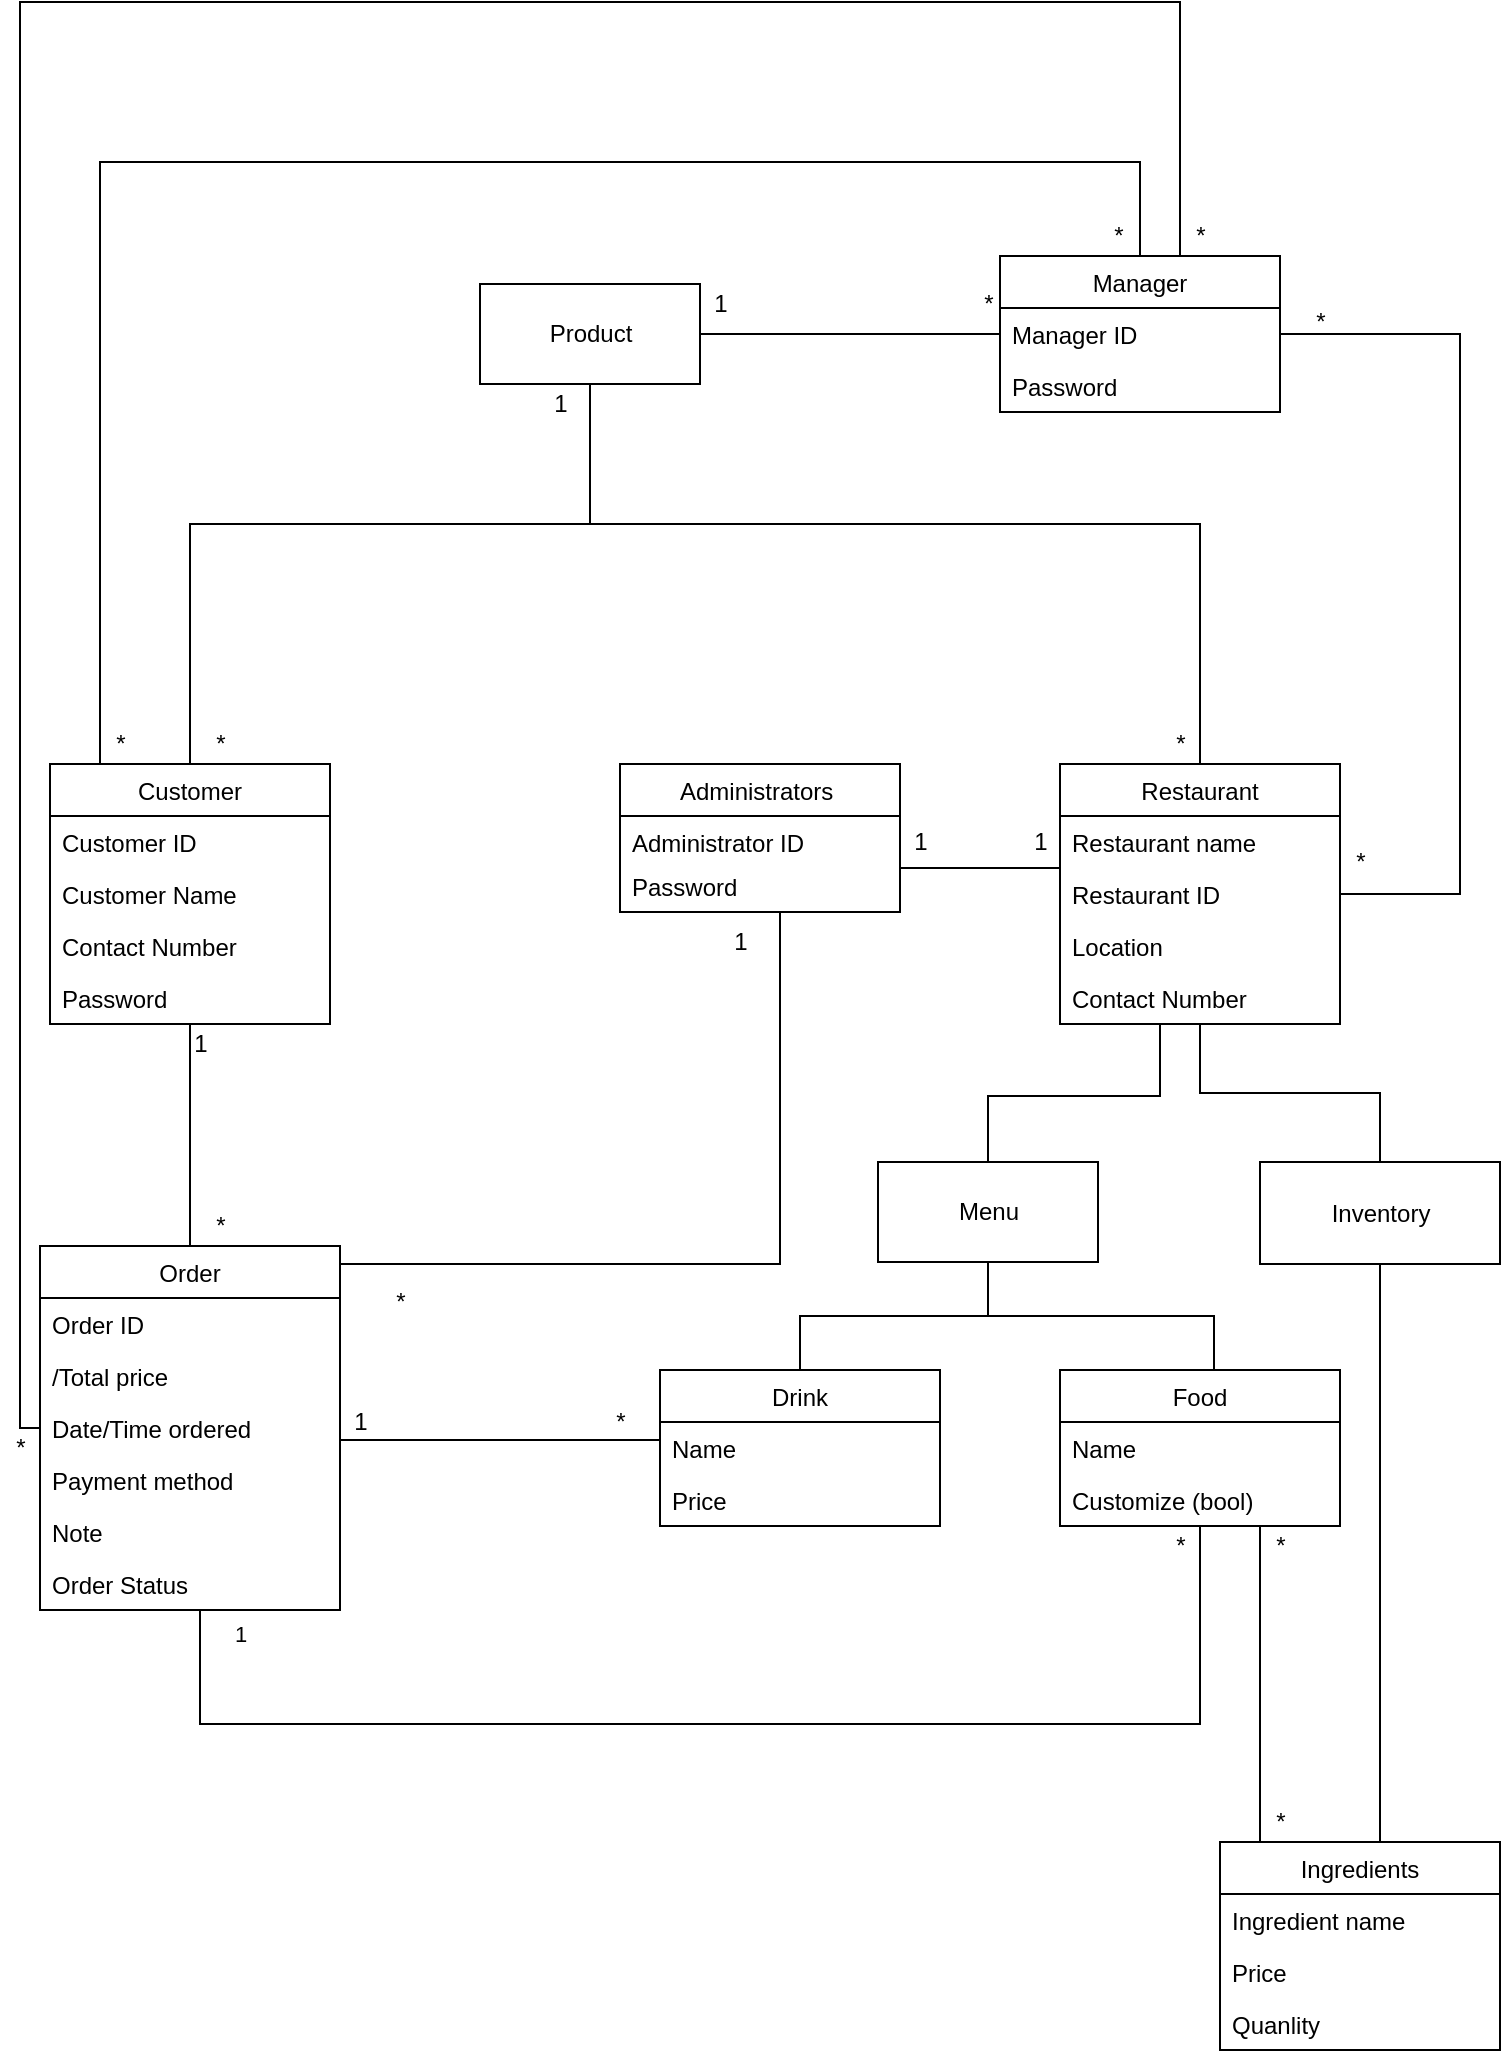 <mxfile version="13.9.9" type="device"><diagram id="S2ypeOvvycpNAgAjA3mA" name="Page-1"><mxGraphModel dx="1567" dy="958" grid="1" gridSize="10" guides="1" tooltips="1" connect="1" arrows="1" fold="1" page="1" pageScale="1" pageWidth="827" pageHeight="1169" math="0" shadow="0"><root><mxCell id="0"/><mxCell id="1" parent="0"/><mxCell id="KycJKE3FsNJFsC_Osg_b-11" style="edgeStyle=orthogonalEdgeStyle;rounded=0;orthogonalLoop=1;jettySize=auto;html=1;endArrow=none;endFill=0;" edge="1" parent="1" source="vUMNLVF5anmC9w9eSEwW-13" target="vUMNLVF5anmC9w9eSEwW-54"><mxGeometry relative="1" as="geometry"><Array as="points"><mxPoint x="300" y="759"/><mxPoint x="300" y="759"/></Array></mxGeometry></mxCell><mxCell id="KycJKE3FsNJFsC_Osg_b-12" style="edgeStyle=orthogonalEdgeStyle;rounded=0;orthogonalLoop=1;jettySize=auto;html=1;endArrow=none;endFill=0;" edge="1" parent="1" source="vUMNLVF5anmC9w9eSEwW-13" target="vUMNLVF5anmC9w9eSEwW-41"><mxGeometry relative="1" as="geometry"><Array as="points"><mxPoint x="110" y="901"/><mxPoint x="610" y="901"/></Array></mxGeometry></mxCell><mxCell id="KycJKE3FsNJFsC_Osg_b-40" value="1" style="edgeLabel;html=1;align=center;verticalAlign=middle;resizable=0;points=[];" vertex="1" connectable="0" parent="KycJKE3FsNJFsC_Osg_b-12"><mxGeometry x="-0.957" relative="1" as="geometry"><mxPoint x="20" y="-2.17" as="offset"/></mxGeometry></mxCell><mxCell id="KycJKE3FsNJFsC_Osg_b-14" style="edgeStyle=orthogonalEdgeStyle;rounded=0;orthogonalLoop=1;jettySize=auto;html=1;endArrow=none;endFill=0;" edge="1" parent="1" source="vUMNLVF5anmC9w9eSEwW-13" target="vUMNLVF5anmC9w9eSEwW-22"><mxGeometry relative="1" as="geometry"/></mxCell><mxCell id="KycJKE3FsNJFsC_Osg_b-54" style="edgeStyle=orthogonalEdgeStyle;rounded=0;orthogonalLoop=1;jettySize=auto;html=1;endArrow=none;endFill=0;" edge="1" parent="1" source="vUMNLVF5anmC9w9eSEwW-13" target="KycJKE3FsNJFsC_Osg_b-23"><mxGeometry relative="1" as="geometry"><Array as="points"><mxPoint x="20" y="753"/><mxPoint x="20" y="40"/><mxPoint x="600" y="40"/></Array></mxGeometry></mxCell><mxCell id="vUMNLVF5anmC9w9eSEwW-13" value="Order" style="swimlane;fontStyle=0;childLayout=stackLayout;horizontal=1;startSize=26;fillColor=none;horizontalStack=0;resizeParent=1;resizeParentMax=0;resizeLast=0;collapsible=1;marginBottom=0;" parent="1" vertex="1"><mxGeometry x="30" y="662" width="150" height="182" as="geometry"/></mxCell><mxCell id="vUMNLVF5anmC9w9eSEwW-14" value="Order ID" style="text;strokeColor=none;fillColor=none;align=left;verticalAlign=top;spacingLeft=4;spacingRight=4;overflow=hidden;rotatable=0;points=[[0,0.5],[1,0.5]];portConstraint=eastwest;" parent="vUMNLVF5anmC9w9eSEwW-13" vertex="1"><mxGeometry y="26" width="150" height="26" as="geometry"/></mxCell><mxCell id="vUMNLVF5anmC9w9eSEwW-15" value="/Total price" style="text;strokeColor=none;fillColor=none;align=left;verticalAlign=top;spacingLeft=4;spacingRight=4;overflow=hidden;rotatable=0;points=[[0,0.5],[1,0.5]];portConstraint=eastwest;" parent="vUMNLVF5anmC9w9eSEwW-13" vertex="1"><mxGeometry y="52" width="150" height="26" as="geometry"/></mxCell><mxCell id="vUMNLVF5anmC9w9eSEwW-18" value="Date/Time ordered" style="text;strokeColor=none;fillColor=none;align=left;verticalAlign=top;spacingLeft=4;spacingRight=4;overflow=hidden;rotatable=0;points=[[0,0.5],[1,0.5]];portConstraint=eastwest;" parent="vUMNLVF5anmC9w9eSEwW-13" vertex="1"><mxGeometry y="78" width="150" height="26" as="geometry"/></mxCell><mxCell id="vUMNLVF5anmC9w9eSEwW-19" value="Payment method" style="text;strokeColor=none;fillColor=none;align=left;verticalAlign=top;spacingLeft=4;spacingRight=4;overflow=hidden;rotatable=0;points=[[0,0.5],[1,0.5]];portConstraint=eastwest;" parent="vUMNLVF5anmC9w9eSEwW-13" vertex="1"><mxGeometry y="104" width="150" height="26" as="geometry"/></mxCell><mxCell id="KycJKE3FsNJFsC_Osg_b-42" value="Note " style="text;strokeColor=none;fillColor=none;align=left;verticalAlign=top;spacingLeft=4;spacingRight=4;overflow=hidden;rotatable=0;points=[[0,0.5],[1,0.5]];portConstraint=eastwest;" vertex="1" parent="vUMNLVF5anmC9w9eSEwW-13"><mxGeometry y="130" width="150" height="26" as="geometry"/></mxCell><mxCell id="vUMNLVF5anmC9w9eSEwW-20" value="Order Status" style="text;strokeColor=none;fillColor=none;align=left;verticalAlign=top;spacingLeft=4;spacingRight=4;overflow=hidden;rotatable=0;points=[[0,0.5],[1,0.5]];portConstraint=eastwest;" parent="vUMNLVF5anmC9w9eSEwW-13" vertex="1"><mxGeometry y="156" width="150" height="26" as="geometry"/></mxCell><mxCell id="KycJKE3FsNJFsC_Osg_b-15" style="edgeStyle=orthogonalEdgeStyle;rounded=0;orthogonalLoop=1;jettySize=auto;html=1;endArrow=none;endFill=0;" edge="1" parent="1" source="vUMNLVF5anmC9w9eSEwW-13" target="vUMNLVF5anmC9w9eSEwW-26"><mxGeometry relative="1" as="geometry"><Array as="points"><mxPoint x="400" y="671"/></Array></mxGeometry></mxCell><mxCell id="KycJKE3FsNJFsC_Osg_b-27" style="edgeStyle=orthogonalEdgeStyle;rounded=0;orthogonalLoop=1;jettySize=auto;html=1;entryX=0.5;entryY=1;entryDx=0;entryDy=0;endArrow=none;endFill=0;" edge="1" parent="1" source="vUMNLVF5anmC9w9eSEwW-22" target="KycJKE3FsNJFsC_Osg_b-18"><mxGeometry relative="1" as="geometry"><Array as="points"><mxPoint x="105" y="301"/><mxPoint x="305" y="301"/></Array></mxGeometry></mxCell><mxCell id="vUMNLVF5anmC9w9eSEwW-22" value="Customer" style="swimlane;fontStyle=0;childLayout=stackLayout;horizontal=1;startSize=26;fillColor=none;horizontalStack=0;resizeParent=1;resizeParentMax=0;resizeLast=0;collapsible=1;marginBottom=0;" parent="1" vertex="1"><mxGeometry x="35" y="421" width="140" height="130" as="geometry"/></mxCell><mxCell id="vUMNLVF5anmC9w9eSEwW-23" value="Customer ID" style="text;strokeColor=none;fillColor=none;align=left;verticalAlign=top;spacingLeft=4;spacingRight=4;overflow=hidden;rotatable=0;points=[[0,0.5],[1,0.5]];portConstraint=eastwest;" parent="vUMNLVF5anmC9w9eSEwW-22" vertex="1"><mxGeometry y="26" width="140" height="26" as="geometry"/></mxCell><mxCell id="vUMNLVF5anmC9w9eSEwW-24" value="Customer Name" style="text;strokeColor=none;fillColor=none;align=left;verticalAlign=top;spacingLeft=4;spacingRight=4;overflow=hidden;rotatable=0;points=[[0,0.5],[1,0.5]];portConstraint=eastwest;" parent="vUMNLVF5anmC9w9eSEwW-22" vertex="1"><mxGeometry y="52" width="140" height="26" as="geometry"/></mxCell><mxCell id="KycJKE3FsNJFsC_Osg_b-13" value="Contact Number" style="text;strokeColor=none;fillColor=none;align=left;verticalAlign=top;spacingLeft=4;spacingRight=4;overflow=hidden;rotatable=0;points=[[0,0.5],[1,0.5]];portConstraint=eastwest;" vertex="1" parent="vUMNLVF5anmC9w9eSEwW-22"><mxGeometry y="78" width="140" height="26" as="geometry"/></mxCell><mxCell id="vUMNLVF5anmC9w9eSEwW-29" value="Password" style="text;strokeColor=none;fillColor=none;align=left;verticalAlign=top;spacingLeft=4;spacingRight=4;overflow=hidden;rotatable=0;points=[[0,0.5],[1,0.5]];portConstraint=eastwest;" parent="vUMNLVF5anmC9w9eSEwW-22" vertex="1"><mxGeometry y="104" width="140" height="26" as="geometry"/></mxCell><mxCell id="KycJKE3FsNJFsC_Osg_b-16" style="edgeStyle=orthogonalEdgeStyle;rounded=0;orthogonalLoop=1;jettySize=auto;html=1;endArrow=none;endFill=0;" edge="1" parent="1" source="vUMNLVF5anmC9w9eSEwW-26" target="vUMNLVF5anmC9w9eSEwW-30"><mxGeometry relative="1" as="geometry"><Array as="points"><mxPoint x="530" y="473"/><mxPoint x="530" y="473"/></Array></mxGeometry></mxCell><mxCell id="vUMNLVF5anmC9w9eSEwW-26" value="Administrators " style="swimlane;fontStyle=0;childLayout=stackLayout;horizontal=1;startSize=26;fillColor=none;horizontalStack=0;resizeParent=1;resizeParentMax=0;resizeLast=0;collapsible=1;marginBottom=0;" parent="1" vertex="1"><mxGeometry x="320" y="421" width="140" height="74" as="geometry"/></mxCell><mxCell id="vUMNLVF5anmC9w9eSEwW-27" value="Administrator ID" style="text;strokeColor=none;fillColor=none;align=left;verticalAlign=top;spacingLeft=4;spacingRight=4;overflow=hidden;rotatable=0;points=[[0,0.5],[1,0.5]];portConstraint=eastwest;" parent="vUMNLVF5anmC9w9eSEwW-26" vertex="1"><mxGeometry y="26" width="140" height="22" as="geometry"/></mxCell><mxCell id="vUMNLVF5anmC9w9eSEwW-28" value="Password" style="text;strokeColor=none;fillColor=none;align=left;verticalAlign=top;spacingLeft=4;spacingRight=4;overflow=hidden;rotatable=0;points=[[0,0.5],[1,0.5]];portConstraint=eastwest;" parent="vUMNLVF5anmC9w9eSEwW-26" vertex="1"><mxGeometry y="48" width="140" height="26" as="geometry"/></mxCell><mxCell id="vUMNLVF5anmC9w9eSEwW-46" style="edgeStyle=orthogonalEdgeStyle;rounded=0;orthogonalLoop=1;jettySize=auto;html=1;endArrow=none;endFill=0;" parent="1" source="vUMNLVF5anmC9w9eSEwW-30" target="vUMNLVF5anmC9w9eSEwW-35" edge="1"><mxGeometry relative="1" as="geometry"/></mxCell><mxCell id="vUMNLVF5anmC9w9eSEwW-47" style="edgeStyle=orthogonalEdgeStyle;rounded=0;orthogonalLoop=1;jettySize=auto;html=1;entryX=0.5;entryY=0;entryDx=0;entryDy=0;endArrow=none;endFill=0;" parent="1" source="vUMNLVF5anmC9w9eSEwW-30" target="vUMNLVF5anmC9w9eSEwW-40" edge="1"><mxGeometry relative="1" as="geometry"><Array as="points"><mxPoint x="590" y="587"/><mxPoint x="504" y="587"/></Array></mxGeometry></mxCell><mxCell id="KycJKE3FsNJFsC_Osg_b-28" style="edgeStyle=orthogonalEdgeStyle;rounded=0;orthogonalLoop=1;jettySize=auto;html=1;entryX=0.5;entryY=1;entryDx=0;entryDy=0;endArrow=none;endFill=0;" edge="1" parent="1" source="vUMNLVF5anmC9w9eSEwW-30" target="KycJKE3FsNJFsC_Osg_b-18"><mxGeometry relative="1" as="geometry"><Array as="points"><mxPoint x="610" y="301"/><mxPoint x="305" y="301"/></Array></mxGeometry></mxCell><mxCell id="KycJKE3FsNJFsC_Osg_b-55" style="edgeStyle=orthogonalEdgeStyle;rounded=0;orthogonalLoop=1;jettySize=auto;html=1;endArrow=none;endFill=0;" edge="1" parent="1" source="vUMNLVF5anmC9w9eSEwW-30" target="KycJKE3FsNJFsC_Osg_b-23"><mxGeometry relative="1" as="geometry"><Array as="points"><mxPoint x="740" y="486"/><mxPoint x="740" y="206"/></Array></mxGeometry></mxCell><mxCell id="vUMNLVF5anmC9w9eSEwW-30" value="Restaurant" style="swimlane;fontStyle=0;childLayout=stackLayout;horizontal=1;startSize=26;fillColor=none;horizontalStack=0;resizeParent=1;resizeParentMax=0;resizeLast=0;collapsible=1;marginBottom=0;" parent="1" vertex="1"><mxGeometry x="540" y="421" width="140" height="130" as="geometry"/></mxCell><mxCell id="vUMNLVF5anmC9w9eSEwW-31" value="Restaurant name" style="text;strokeColor=none;fillColor=none;align=left;verticalAlign=top;spacingLeft=4;spacingRight=4;overflow=hidden;rotatable=0;points=[[0,0.5],[1,0.5]];portConstraint=eastwest;" parent="vUMNLVF5anmC9w9eSEwW-30" vertex="1"><mxGeometry y="26" width="140" height="26" as="geometry"/></mxCell><mxCell id="vUMNLVF5anmC9w9eSEwW-32" value="Restaurant ID" style="text;strokeColor=none;fillColor=none;align=left;verticalAlign=top;spacingLeft=4;spacingRight=4;overflow=hidden;rotatable=0;points=[[0,0.5],[1,0.5]];portConstraint=eastwest;" parent="vUMNLVF5anmC9w9eSEwW-30" vertex="1"><mxGeometry y="52" width="140" height="26" as="geometry"/></mxCell><mxCell id="vUMNLVF5anmC9w9eSEwW-33" value="Location" style="text;strokeColor=none;fillColor=none;align=left;verticalAlign=top;spacingLeft=4;spacingRight=4;overflow=hidden;rotatable=0;points=[[0,0.5],[1,0.5]];portConstraint=eastwest;" parent="vUMNLVF5anmC9w9eSEwW-30" vertex="1"><mxGeometry y="78" width="140" height="26" as="geometry"/></mxCell><mxCell id="KycJKE3FsNJFsC_Osg_b-1" value="Contact Number" style="text;strokeColor=none;fillColor=none;align=left;verticalAlign=top;spacingLeft=4;spacingRight=4;overflow=hidden;rotatable=0;points=[[0,0.5],[1,0.5]];portConstraint=eastwest;" vertex="1" parent="vUMNLVF5anmC9w9eSEwW-30"><mxGeometry y="104" width="140" height="26" as="geometry"/></mxCell><mxCell id="vUMNLVF5anmC9w9eSEwW-49" style="edgeStyle=orthogonalEdgeStyle;rounded=0;orthogonalLoop=1;jettySize=auto;html=1;endArrow=none;endFill=0;" parent="1" source="vUMNLVF5anmC9w9eSEwW-35" target="vUMNLVF5anmC9w9eSEwW-36" edge="1"><mxGeometry relative="1" as="geometry"><Array as="points"><mxPoint x="700" y="940"/><mxPoint x="700" y="940"/></Array></mxGeometry></mxCell><mxCell id="vUMNLVF5anmC9w9eSEwW-35" value="Inventory" style="html=1;" parent="1" vertex="1"><mxGeometry x="640" y="620" width="120" height="51" as="geometry"/></mxCell><mxCell id="vUMNLVF5anmC9w9eSEwW-36" value="Ingredients" style="swimlane;fontStyle=0;childLayout=stackLayout;horizontal=1;startSize=26;fillColor=none;horizontalStack=0;resizeParent=1;resizeParentMax=0;resizeLast=0;collapsible=1;marginBottom=0;" parent="1" vertex="1"><mxGeometry x="620" y="960" width="140" height="104" as="geometry"/></mxCell><mxCell id="vUMNLVF5anmC9w9eSEwW-37" value="Ingredient name" style="text;strokeColor=none;fillColor=none;align=left;verticalAlign=top;spacingLeft=4;spacingRight=4;overflow=hidden;rotatable=0;points=[[0,0.5],[1,0.5]];portConstraint=eastwest;" parent="vUMNLVF5anmC9w9eSEwW-36" vertex="1"><mxGeometry y="26" width="140" height="26" as="geometry"/></mxCell><mxCell id="vUMNLVF5anmC9w9eSEwW-38" value="Price" style="text;strokeColor=none;fillColor=none;align=left;verticalAlign=top;spacingLeft=4;spacingRight=4;overflow=hidden;rotatable=0;points=[[0,0.5],[1,0.5]];portConstraint=eastwest;" parent="vUMNLVF5anmC9w9eSEwW-36" vertex="1"><mxGeometry y="52" width="140" height="26" as="geometry"/></mxCell><mxCell id="vUMNLVF5anmC9w9eSEwW-39" value="Quanlity" style="text;strokeColor=none;fillColor=none;align=left;verticalAlign=top;spacingLeft=4;spacingRight=4;overflow=hidden;rotatable=0;points=[[0,0.5],[1,0.5]];portConstraint=eastwest;" parent="vUMNLVF5anmC9w9eSEwW-36" vertex="1"><mxGeometry y="78" width="140" height="26" as="geometry"/></mxCell><mxCell id="vUMNLVF5anmC9w9eSEwW-48" style="edgeStyle=orthogonalEdgeStyle;rounded=0;orthogonalLoop=1;jettySize=auto;html=1;entryX=0.55;entryY=0;entryDx=0;entryDy=0;entryPerimeter=0;endArrow=none;endFill=0;" parent="1" source="vUMNLVF5anmC9w9eSEwW-40" target="vUMNLVF5anmC9w9eSEwW-41" edge="1"><mxGeometry relative="1" as="geometry"/></mxCell><mxCell id="vUMNLVF5anmC9w9eSEwW-58" style="edgeStyle=orthogonalEdgeStyle;rounded=0;orthogonalLoop=1;jettySize=auto;html=1;endArrow=none;endFill=0;" parent="1" source="vUMNLVF5anmC9w9eSEwW-40" target="vUMNLVF5anmC9w9eSEwW-54" edge="1"><mxGeometry relative="1" as="geometry"/></mxCell><mxCell id="vUMNLVF5anmC9w9eSEwW-40" value="Menu" style="html=1;" parent="1" vertex="1"><mxGeometry x="449" y="620" width="110" height="50" as="geometry"/></mxCell><mxCell id="vUMNLVF5anmC9w9eSEwW-51" style="edgeStyle=orthogonalEdgeStyle;rounded=0;orthogonalLoop=1;jettySize=auto;html=1;endArrow=none;endFill=0;" parent="1" source="vUMNLVF5anmC9w9eSEwW-41" target="vUMNLVF5anmC9w9eSEwW-36" edge="1"><mxGeometry relative="1" as="geometry"><Array as="points"><mxPoint x="640" y="840"/><mxPoint x="640" y="840"/></Array></mxGeometry></mxCell><mxCell id="vUMNLVF5anmC9w9eSEwW-41" value="Food" style="swimlane;fontStyle=0;childLayout=stackLayout;horizontal=1;startSize=26;fillColor=none;horizontalStack=0;resizeParent=1;resizeParentMax=0;resizeLast=0;collapsible=1;marginBottom=0;" parent="1" vertex="1"><mxGeometry x="540" y="724" width="140" height="78" as="geometry"/></mxCell><mxCell id="vUMNLVF5anmC9w9eSEwW-42" value="Name" style="text;strokeColor=none;fillColor=none;align=left;verticalAlign=top;spacingLeft=4;spacingRight=4;overflow=hidden;rotatable=0;points=[[0,0.5],[1,0.5]];portConstraint=eastwest;" parent="vUMNLVF5anmC9w9eSEwW-41" vertex="1"><mxGeometry y="26" width="140" height="26" as="geometry"/></mxCell><mxCell id="vUMNLVF5anmC9w9eSEwW-43" value="Customize (bool)" style="text;strokeColor=none;fillColor=none;align=left;verticalAlign=top;spacingLeft=4;spacingRight=4;overflow=hidden;rotatable=0;points=[[0,0.5],[1,0.5]];portConstraint=eastwest;" parent="vUMNLVF5anmC9w9eSEwW-41" vertex="1"><mxGeometry y="52" width="140" height="26" as="geometry"/></mxCell><mxCell id="vUMNLVF5anmC9w9eSEwW-54" value="Drink" style="swimlane;fontStyle=0;childLayout=stackLayout;horizontal=1;startSize=26;fillColor=none;horizontalStack=0;resizeParent=1;resizeParentMax=0;resizeLast=0;collapsible=1;marginBottom=0;" parent="1" vertex="1"><mxGeometry x="340" y="724" width="140" height="78" as="geometry"/></mxCell><mxCell id="vUMNLVF5anmC9w9eSEwW-55" value="Name" style="text;strokeColor=none;fillColor=none;align=left;verticalAlign=top;spacingLeft=4;spacingRight=4;overflow=hidden;rotatable=0;points=[[0,0.5],[1,0.5]];portConstraint=eastwest;" parent="vUMNLVF5anmC9w9eSEwW-54" vertex="1"><mxGeometry y="26" width="140" height="26" as="geometry"/></mxCell><mxCell id="vUMNLVF5anmC9w9eSEwW-56" value="Price" style="text;strokeColor=none;fillColor=none;align=left;verticalAlign=top;spacingLeft=4;spacingRight=4;overflow=hidden;rotatable=0;points=[[0,0.5],[1,0.5]];portConstraint=eastwest;" parent="vUMNLVF5anmC9w9eSEwW-54" vertex="1"><mxGeometry y="52" width="140" height="26" as="geometry"/></mxCell><mxCell id="KycJKE3FsNJFsC_Osg_b-29" style="edgeStyle=orthogonalEdgeStyle;rounded=0;orthogonalLoop=1;jettySize=auto;html=1;endArrow=none;endFill=0;" edge="1" parent="1" source="KycJKE3FsNJFsC_Osg_b-18" target="KycJKE3FsNJFsC_Osg_b-23"><mxGeometry relative="1" as="geometry"/></mxCell><mxCell id="KycJKE3FsNJFsC_Osg_b-18" value="Product" style="html=1;" vertex="1" parent="1"><mxGeometry x="250" y="181" width="110" height="50" as="geometry"/></mxCell><mxCell id="KycJKE3FsNJFsC_Osg_b-23" value="Manager" style="swimlane;fontStyle=0;childLayout=stackLayout;horizontal=1;startSize=26;fillColor=none;horizontalStack=0;resizeParent=1;resizeParentMax=0;resizeLast=0;collapsible=1;marginBottom=0;" vertex="1" parent="1"><mxGeometry x="510" y="167" width="140" height="78" as="geometry"/></mxCell><mxCell id="KycJKE3FsNJFsC_Osg_b-24" value="Manager ID" style="text;strokeColor=none;fillColor=none;align=left;verticalAlign=top;spacingLeft=4;spacingRight=4;overflow=hidden;rotatable=0;points=[[0,0.5],[1,0.5]];portConstraint=eastwest;" vertex="1" parent="KycJKE3FsNJFsC_Osg_b-23"><mxGeometry y="26" width="140" height="26" as="geometry"/></mxCell><mxCell id="KycJKE3FsNJFsC_Osg_b-43" value="Password" style="text;strokeColor=none;fillColor=none;align=left;verticalAlign=top;spacingLeft=4;spacingRight=4;overflow=hidden;rotatable=0;points=[[0,0.5],[1,0.5]];portConstraint=eastwest;" vertex="1" parent="KycJKE3FsNJFsC_Osg_b-23"><mxGeometry y="52" width="140" height="26" as="geometry"/></mxCell><mxCell id="KycJKE3FsNJFsC_Osg_b-30" value="*" style="text;html=1;align=center;verticalAlign=middle;resizable=0;points=[];autosize=1;" vertex="1" parent="1"><mxGeometry x="494" y="181" width="20" height="20" as="geometry"/></mxCell><mxCell id="KycJKE3FsNJFsC_Osg_b-31" value="1" style="text;html=1;align=center;verticalAlign=middle;resizable=0;points=[];autosize=1;" vertex="1" parent="1"><mxGeometry x="360" y="181" width="20" height="20" as="geometry"/></mxCell><mxCell id="KycJKE3FsNJFsC_Osg_b-32" value="1" style="text;html=1;align=center;verticalAlign=middle;resizable=0;points=[];autosize=1;" vertex="1" parent="1"><mxGeometry x="280" y="231" width="20" height="20" as="geometry"/></mxCell><mxCell id="KycJKE3FsNJFsC_Osg_b-33" value="*" style="text;html=1;align=center;verticalAlign=middle;resizable=0;points=[];autosize=1;" vertex="1" parent="1"><mxGeometry x="110" y="401" width="20" height="20" as="geometry"/></mxCell><mxCell id="KycJKE3FsNJFsC_Osg_b-34" value="*" style="text;html=1;align=center;verticalAlign=middle;resizable=0;points=[];autosize=1;" vertex="1" parent="1"><mxGeometry x="590" y="401" width="20" height="20" as="geometry"/></mxCell><mxCell id="KycJKE3FsNJFsC_Osg_b-37" value="*" style="text;html=1;align=center;verticalAlign=middle;resizable=0;points=[];autosize=1;" vertex="1" parent="1"><mxGeometry x="310" y="740" width="20" height="20" as="geometry"/></mxCell><mxCell id="KycJKE3FsNJFsC_Osg_b-38" value="1" style="text;html=1;align=center;verticalAlign=middle;resizable=0;points=[];autosize=1;" vertex="1" parent="1"><mxGeometry x="180" y="740" width="20" height="20" as="geometry"/></mxCell><mxCell id="KycJKE3FsNJFsC_Osg_b-39" value="*" style="text;html=1;align=center;verticalAlign=middle;resizable=0;points=[];autosize=1;" vertex="1" parent="1"><mxGeometry x="590" y="802" width="20" height="20" as="geometry"/></mxCell><mxCell id="KycJKE3FsNJFsC_Osg_b-44" value="*" style="text;html=1;align=center;verticalAlign=middle;resizable=0;points=[];autosize=1;" vertex="1" parent="1"><mxGeometry x="640" y="802" width="20" height="20" as="geometry"/></mxCell><mxCell id="KycJKE3FsNJFsC_Osg_b-45" value="*" style="text;html=1;align=center;verticalAlign=middle;resizable=0;points=[];autosize=1;" vertex="1" parent="1"><mxGeometry x="640" y="940" width="20" height="20" as="geometry"/></mxCell><mxCell id="KycJKE3FsNJFsC_Osg_b-46" value="1" style="text;html=1;align=center;verticalAlign=middle;resizable=0;points=[];autosize=1;" vertex="1" parent="1"><mxGeometry x="100" y="551" width="20" height="20" as="geometry"/></mxCell><mxCell id="KycJKE3FsNJFsC_Osg_b-47" value="*" style="text;html=1;align=center;verticalAlign=middle;resizable=0;points=[];autosize=1;" vertex="1" parent="1"><mxGeometry x="110" y="642" width="20" height="20" as="geometry"/></mxCell><mxCell id="KycJKE3FsNJFsC_Osg_b-48" value="1" style="text;html=1;align=center;verticalAlign=middle;resizable=0;points=[];autosize=1;" vertex="1" parent="1"><mxGeometry x="460" y="450" width="20" height="20" as="geometry"/></mxCell><mxCell id="KycJKE3FsNJFsC_Osg_b-49" value="1" style="text;html=1;align=center;verticalAlign=middle;resizable=0;points=[];autosize=1;" vertex="1" parent="1"><mxGeometry x="520" y="450" width="20" height="20" as="geometry"/></mxCell><mxCell id="KycJKE3FsNJFsC_Osg_b-50" value="*" style="text;html=1;align=center;verticalAlign=middle;resizable=0;points=[];autosize=1;" vertex="1" parent="1"><mxGeometry x="200" y="680" width="20" height="20" as="geometry"/></mxCell><mxCell id="KycJKE3FsNJFsC_Osg_b-51" value="1&lt;br&gt;" style="text;html=1;align=center;verticalAlign=middle;resizable=0;points=[];autosize=1;" vertex="1" parent="1"><mxGeometry x="370" y="500" width="20" height="20" as="geometry"/></mxCell><mxCell id="KycJKE3FsNJFsC_Osg_b-53" style="edgeStyle=orthogonalEdgeStyle;rounded=0;orthogonalLoop=1;jettySize=auto;html=1;endArrow=none;endFill=0;" edge="1" parent="1" source="vUMNLVF5anmC9w9eSEwW-22" target="KycJKE3FsNJFsC_Osg_b-23"><mxGeometry relative="1" as="geometry"><Array as="points"><mxPoint x="60" y="120"/><mxPoint x="580" y="120"/></Array></mxGeometry></mxCell><mxCell id="KycJKE3FsNJFsC_Osg_b-57" value="*" style="text;html=1;align=center;verticalAlign=middle;resizable=0;points=[];autosize=1;" vertex="1" parent="1"><mxGeometry x="660" y="190" width="20" height="20" as="geometry"/></mxCell><mxCell id="KycJKE3FsNJFsC_Osg_b-58" value="*" style="text;html=1;align=center;verticalAlign=middle;resizable=0;points=[];autosize=1;" vertex="1" parent="1"><mxGeometry x="680" y="460" width="20" height="20" as="geometry"/></mxCell><mxCell id="KycJKE3FsNJFsC_Osg_b-59" value="*" style="text;html=1;align=center;verticalAlign=middle;resizable=0;points=[];autosize=1;" vertex="1" parent="1"><mxGeometry x="600" y="147" width="20" height="20" as="geometry"/></mxCell><mxCell id="KycJKE3FsNJFsC_Osg_b-60" value="*" style="text;html=1;align=center;verticalAlign=middle;resizable=0;points=[];autosize=1;" vertex="1" parent="1"><mxGeometry x="559" y="147" width="20" height="20" as="geometry"/></mxCell><mxCell id="KycJKE3FsNJFsC_Osg_b-62" value="*" style="text;html=1;align=center;verticalAlign=middle;resizable=0;points=[];autosize=1;" vertex="1" parent="1"><mxGeometry x="60" y="401" width="20" height="20" as="geometry"/></mxCell><mxCell id="KycJKE3FsNJFsC_Osg_b-63" value="*" style="text;html=1;align=center;verticalAlign=middle;resizable=0;points=[];autosize=1;" vertex="1" parent="1"><mxGeometry x="10" y="753" width="20" height="20" as="geometry"/></mxCell></root></mxGraphModel></diagram></mxfile>